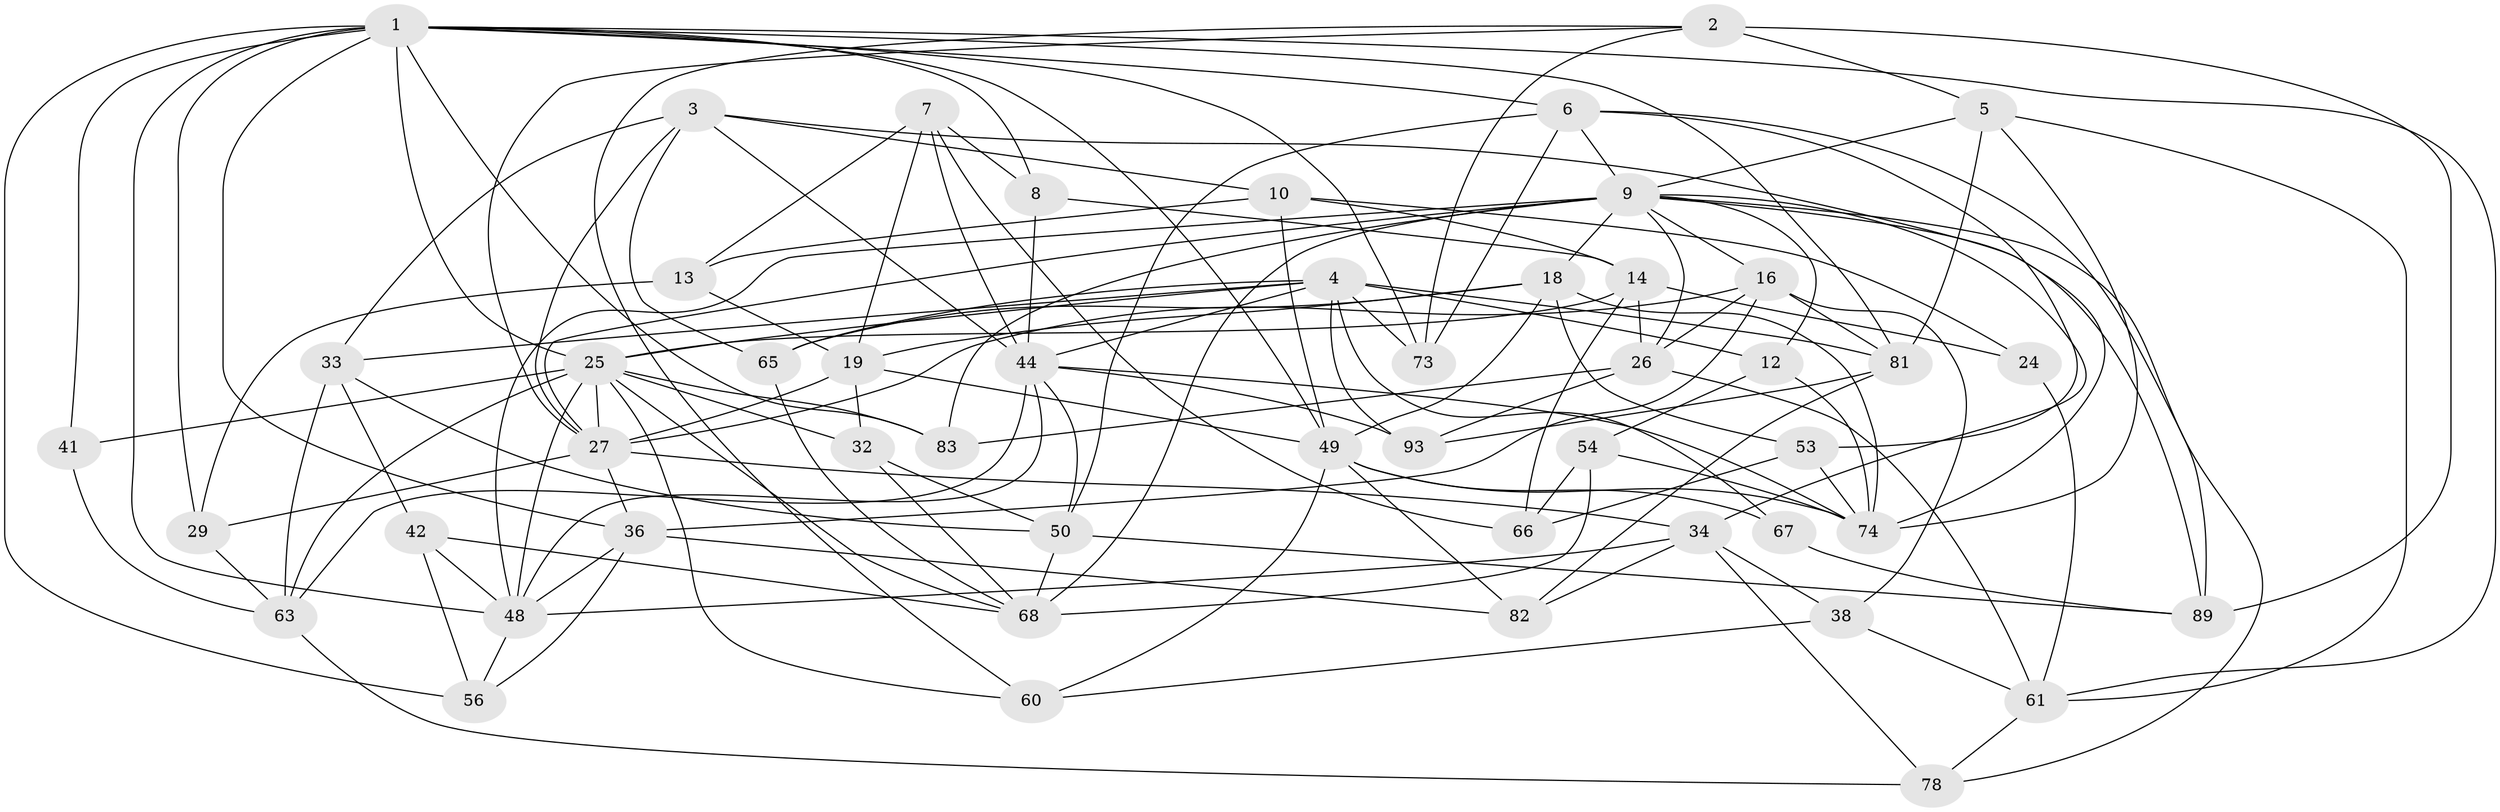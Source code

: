 // original degree distribution, {4: 1.0}
// Generated by graph-tools (version 1.1) at 2025/16/03/09/25 04:16:27]
// undirected, 50 vertices, 142 edges
graph export_dot {
graph [start="1"]
  node [color=gray90,style=filled];
  1 [super="+31+35"];
  2 [super="+98"];
  3 [super="+15"];
  4 [super="+37+43"];
  5 [super="+11"];
  6 [super="+91"];
  7 [super="+21"];
  8;
  9 [super="+17"];
  10 [super="+79"];
  12;
  13;
  14 [super="+100"];
  16 [super="+77"];
  18 [super="+22"];
  19 [super="+20"];
  24;
  25 [super="+96+57"];
  26 [super="+58"];
  27 [super="+28+47+30"];
  29 [super="+40"];
  32;
  33 [super="+39"];
  34 [super="+95"];
  36 [super="+46"];
  38;
  41;
  42;
  44 [super="+69+62"];
  48 [super="+55+80"];
  49 [super="+52+64"];
  50 [super="+92"];
  53;
  54;
  56;
  60;
  61 [super="+71"];
  63 [super="+75"];
  65;
  66;
  67;
  68 [super="+72"];
  73;
  74 [super="+76+85"];
  78;
  81 [super="+87"];
  82;
  83;
  89 [super="+94"];
  93;
  1 -- 41;
  1 -- 6;
  1 -- 36;
  1 -- 48;
  1 -- 49;
  1 -- 81;
  1 -- 83;
  1 -- 61;
  1 -- 56;
  1 -- 25;
  1 -- 29 [weight=2];
  1 -- 8;
  1 -- 73;
  2 -- 60;
  2 -- 89;
  2 -- 73;
  2 -- 27;
  2 -- 5 [weight=2];
  3 -- 10;
  3 -- 65;
  3 -- 33;
  3 -- 74;
  3 -- 27;
  3 -- 44;
  4 -- 12;
  4 -- 65;
  4 -- 33 [weight=2];
  4 -- 44;
  4 -- 73;
  4 -- 67;
  4 -- 25;
  4 -- 93;
  4 -- 81;
  5 -- 9;
  5 -- 81;
  5 -- 74;
  5 -- 61;
  6 -- 53;
  6 -- 73;
  6 -- 50;
  6 -- 89;
  6 -- 9;
  7 -- 19;
  7 -- 44 [weight=2];
  7 -- 66;
  7 -- 8;
  7 -- 13;
  8 -- 14;
  8 -- 44;
  9 -- 89;
  9 -- 27;
  9 -- 34;
  9 -- 68 [weight=2];
  9 -- 12;
  9 -- 78;
  9 -- 16;
  9 -- 48;
  9 -- 18;
  9 -- 83;
  9 -- 26;
  10 -- 24 [weight=2];
  10 -- 49;
  10 -- 13;
  10 -- 14;
  12 -- 54;
  12 -- 74;
  13 -- 19;
  13 -- 29;
  14 -- 66;
  14 -- 24;
  14 -- 25;
  14 -- 26;
  16 -- 36;
  16 -- 38;
  16 -- 27;
  16 -- 26;
  16 -- 81;
  18 -- 65;
  18 -- 19;
  18 -- 49;
  18 -- 53;
  18 -- 74;
  19 -- 32;
  19 -- 27;
  19 -- 49;
  24 -- 61;
  25 -- 48;
  25 -- 27;
  25 -- 32;
  25 -- 83;
  25 -- 68;
  25 -- 41 [weight=2];
  25 -- 60;
  25 -- 63;
  26 -- 93;
  26 -- 61;
  26 -- 83;
  27 -- 29 [weight=2];
  27 -- 34;
  27 -- 36;
  29 -- 63;
  32 -- 50;
  32 -- 68;
  33 -- 42;
  33 -- 50;
  33 -- 63;
  34 -- 38;
  34 -- 82;
  34 -- 78;
  34 -- 48;
  36 -- 56;
  36 -- 82;
  36 -- 48;
  38 -- 60;
  38 -- 61;
  41 -- 63;
  42 -- 56;
  42 -- 68;
  42 -- 48;
  44 -- 93;
  44 -- 48;
  44 -- 50;
  44 -- 74;
  44 -- 63;
  48 -- 56;
  49 -- 67;
  49 -- 60;
  49 -- 74;
  49 -- 82;
  50 -- 68;
  50 -- 89;
  53 -- 66;
  53 -- 74;
  54 -- 74;
  54 -- 68;
  54 -- 66;
  61 -- 78;
  63 -- 78;
  65 -- 68;
  67 -- 89 [weight=2];
  81 -- 93;
  81 -- 82;
}
